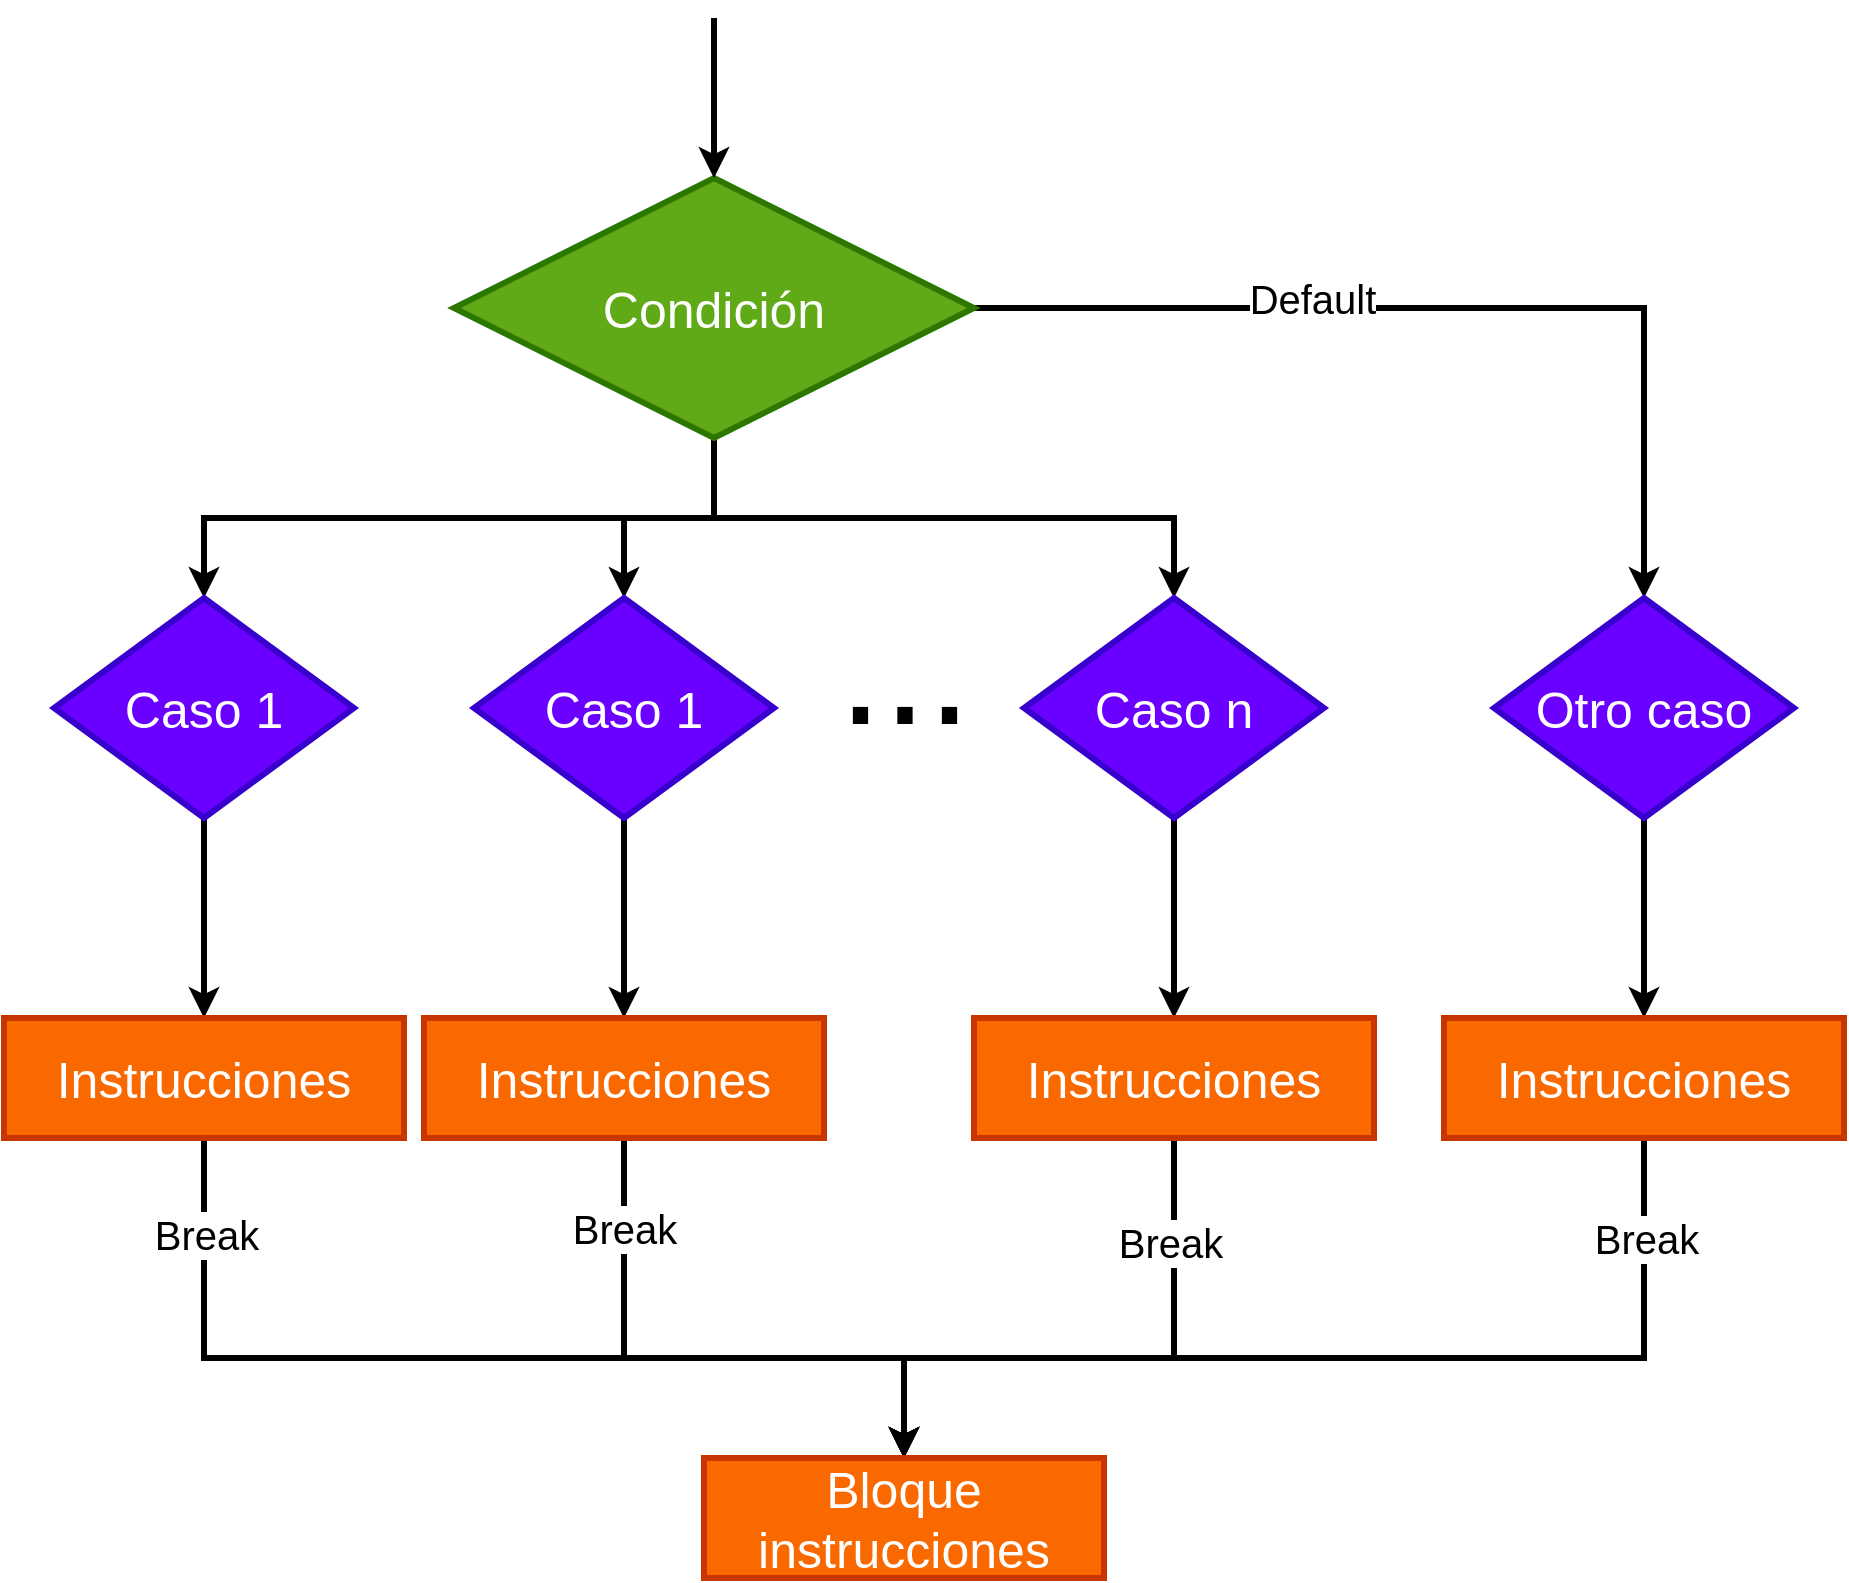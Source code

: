 <mxfile version="21.6.6" type="device">
  <diagram name="Página-1" id="Xa78uboNvgGHjvVbnvwz">
    <mxGraphModel dx="1862" dy="614" grid="1" gridSize="10" guides="1" tooltips="1" connect="1" arrows="1" fold="1" page="1" pageScale="1" pageWidth="827" pageHeight="1169" math="0" shadow="0">
      <root>
        <mxCell id="0" />
        <mxCell id="1" parent="0" />
        <mxCell id="eYWvCYiTG9ZviLroBCJb-7" value="" style="edgeStyle=orthogonalEdgeStyle;rounded=0;orthogonalLoop=1;jettySize=auto;html=1;strokeWidth=3;entryX=0.5;entryY=0;entryDx=0;entryDy=0;" edge="1" parent="1" source="eYWvCYiTG9ZviLroBCJb-1" target="eYWvCYiTG9ZviLroBCJb-21">
          <mxGeometry relative="1" as="geometry">
            <mxPoint x="600" y="165" as="targetPoint" />
            <Array as="points">
              <mxPoint x="735" y="165" />
            </Array>
          </mxGeometry>
        </mxCell>
        <mxCell id="eYWvCYiTG9ZviLroBCJb-10" value="&lt;span style=&quot;font-size: 20px;&quot;&gt;Default&lt;br&gt;&lt;/span&gt;" style="edgeLabel;html=1;align=center;verticalAlign=middle;resizable=0;points=[];" vertex="1" connectable="0" parent="eYWvCYiTG9ZviLroBCJb-7">
          <mxGeometry x="-0.296" relative="1" as="geometry">
            <mxPoint y="-5" as="offset" />
          </mxGeometry>
        </mxCell>
        <mxCell id="eYWvCYiTG9ZviLroBCJb-23" style="edgeStyle=orthogonalEdgeStyle;rounded=0;orthogonalLoop=1;jettySize=auto;html=1;strokeWidth=3;" edge="1" parent="1" source="eYWvCYiTG9ZviLroBCJb-1" target="eYWvCYiTG9ZviLroBCJb-19">
          <mxGeometry relative="1" as="geometry" />
        </mxCell>
        <mxCell id="eYWvCYiTG9ZviLroBCJb-24" style="edgeStyle=orthogonalEdgeStyle;rounded=0;orthogonalLoop=1;jettySize=auto;html=1;entryX=0.5;entryY=0;entryDx=0;entryDy=0;strokeWidth=3;" edge="1" parent="1" source="eYWvCYiTG9ZviLroBCJb-1" target="eYWvCYiTG9ZviLroBCJb-18">
          <mxGeometry relative="1" as="geometry">
            <Array as="points">
              <mxPoint x="270" y="270" />
              <mxPoint x="15" y="270" />
            </Array>
          </mxGeometry>
        </mxCell>
        <mxCell id="eYWvCYiTG9ZviLroBCJb-34" style="edgeStyle=orthogonalEdgeStyle;rounded=0;orthogonalLoop=1;jettySize=auto;html=1;entryX=0.5;entryY=0;entryDx=0;entryDy=0;strokeWidth=3;" edge="1" parent="1" source="eYWvCYiTG9ZviLroBCJb-1" target="eYWvCYiTG9ZviLroBCJb-20">
          <mxGeometry relative="1" as="geometry">
            <Array as="points">
              <mxPoint x="270" y="270" />
              <mxPoint x="500" y="270" />
            </Array>
          </mxGeometry>
        </mxCell>
        <mxCell id="eYWvCYiTG9ZviLroBCJb-1" value="Condición" style="rhombus;whiteSpace=wrap;html=1;fillColor=#60a917;fontColor=#ffffff;strokeColor=#2D7600;strokeWidth=3;fontSize=25;" vertex="1" parent="1">
          <mxGeometry x="140" y="100" width="260" height="130" as="geometry" />
        </mxCell>
        <mxCell id="eYWvCYiTG9ZviLroBCJb-5" value="" style="endArrow=classic;html=1;rounded=0;fontSize=11;strokeWidth=3;entryX=0.5;entryY=0;entryDx=0;entryDy=0;" edge="1" parent="1" target="eYWvCYiTG9ZviLroBCJb-1">
          <mxGeometry width="50" height="50" relative="1" as="geometry">
            <mxPoint x="270" y="20" as="sourcePoint" />
            <mxPoint x="440" y="250" as="targetPoint" />
          </mxGeometry>
        </mxCell>
        <mxCell id="eYWvCYiTG9ZviLroBCJb-29" style="edgeStyle=orthogonalEdgeStyle;rounded=0;orthogonalLoop=1;jettySize=auto;html=1;entryX=0.5;entryY=0;entryDx=0;entryDy=0;strokeWidth=3;" edge="1" parent="1" source="eYWvCYiTG9ZviLroBCJb-18" target="eYWvCYiTG9ZviLroBCJb-26">
          <mxGeometry relative="1" as="geometry" />
        </mxCell>
        <mxCell id="eYWvCYiTG9ZviLroBCJb-18" value="Caso 1" style="rhombus;whiteSpace=wrap;html=1;fillColor=#6a00ff;fontColor=#ffffff;strokeColor=#3700CC;strokeWidth=3;fontSize=25;" vertex="1" parent="1">
          <mxGeometry x="-60" y="310" width="150" height="110" as="geometry" />
        </mxCell>
        <mxCell id="eYWvCYiTG9ZviLroBCJb-30" value="" style="edgeStyle=orthogonalEdgeStyle;rounded=0;orthogonalLoop=1;jettySize=auto;html=1;strokeWidth=3;" edge="1" parent="1" source="eYWvCYiTG9ZviLroBCJb-19" target="eYWvCYiTG9ZviLroBCJb-27">
          <mxGeometry relative="1" as="geometry" />
        </mxCell>
        <mxCell id="eYWvCYiTG9ZviLroBCJb-19" value="Caso 1" style="rhombus;whiteSpace=wrap;html=1;fillColor=#6a00ff;fontColor=#ffffff;strokeColor=#3700CC;strokeWidth=3;fontSize=25;" vertex="1" parent="1">
          <mxGeometry x="150" y="310" width="150" height="110" as="geometry" />
        </mxCell>
        <mxCell id="eYWvCYiTG9ZviLroBCJb-31" value="" style="edgeStyle=orthogonalEdgeStyle;rounded=0;orthogonalLoop=1;jettySize=auto;html=1;strokeWidth=3;" edge="1" parent="1" source="eYWvCYiTG9ZviLroBCJb-20" target="eYWvCYiTG9ZviLroBCJb-28">
          <mxGeometry relative="1" as="geometry" />
        </mxCell>
        <mxCell id="eYWvCYiTG9ZviLroBCJb-20" value="Caso n" style="rhombus;whiteSpace=wrap;html=1;fillColor=#6a00ff;fontColor=#ffffff;strokeColor=#3700CC;strokeWidth=3;fontSize=25;" vertex="1" parent="1">
          <mxGeometry x="425" y="310" width="150" height="110" as="geometry" />
        </mxCell>
        <mxCell id="eYWvCYiTG9ZviLroBCJb-33" value="" style="edgeStyle=orthogonalEdgeStyle;rounded=0;orthogonalLoop=1;jettySize=auto;html=1;strokeWidth=3;" edge="1" parent="1" source="eYWvCYiTG9ZviLroBCJb-21" target="eYWvCYiTG9ZviLroBCJb-32">
          <mxGeometry relative="1" as="geometry" />
        </mxCell>
        <mxCell id="eYWvCYiTG9ZviLroBCJb-21" value="Otro caso" style="rhombus;whiteSpace=wrap;html=1;fillColor=#6a00ff;fontColor=#ffffff;strokeColor=#3700CC;strokeWidth=3;fontSize=25;" vertex="1" parent="1">
          <mxGeometry x="660" y="310" width="150" height="110" as="geometry" />
        </mxCell>
        <mxCell id="eYWvCYiTG9ZviLroBCJb-22" value="..." style="text;html=1;align=center;verticalAlign=middle;resizable=0;points=[];autosize=1;strokeColor=none;fillColor=none;fontSize=80;" vertex="1" parent="1">
          <mxGeometry x="320" y="290" width="90" height="110" as="geometry" />
        </mxCell>
        <mxCell id="eYWvCYiTG9ZviLroBCJb-36" style="edgeStyle=orthogonalEdgeStyle;rounded=0;orthogonalLoop=1;jettySize=auto;html=1;entryX=0.5;entryY=0;entryDx=0;entryDy=0;strokeWidth=3;" edge="1" parent="1" source="eYWvCYiTG9ZviLroBCJb-26" target="eYWvCYiTG9ZviLroBCJb-35">
          <mxGeometry relative="1" as="geometry">
            <Array as="points">
              <mxPoint x="15" y="690" />
              <mxPoint x="365" y="690" />
            </Array>
          </mxGeometry>
        </mxCell>
        <mxCell id="eYWvCYiTG9ZviLroBCJb-42" value="Break" style="edgeLabel;html=1;align=center;verticalAlign=middle;resizable=0;points=[];fontSize=20;" vertex="1" connectable="0" parent="eYWvCYiTG9ZviLroBCJb-36">
          <mxGeometry x="-0.778" y="1" relative="1" as="geometry">
            <mxPoint y="-9" as="offset" />
          </mxGeometry>
        </mxCell>
        <mxCell id="eYWvCYiTG9ZviLroBCJb-26" value="Instrucciones" style="rounded=0;whiteSpace=wrap;html=1;fillColor=#fa6800;fontColor=#ffffff;strokeColor=#C73500;fontSize=25;strokeWidth=3;" vertex="1" parent="1">
          <mxGeometry x="-85" y="520" width="200" height="60" as="geometry" />
        </mxCell>
        <mxCell id="eYWvCYiTG9ZviLroBCJb-38" style="edgeStyle=orthogonalEdgeStyle;rounded=0;orthogonalLoop=1;jettySize=auto;html=1;entryX=0.5;entryY=0;entryDx=0;entryDy=0;strokeWidth=3;" edge="1" parent="1" source="eYWvCYiTG9ZviLroBCJb-27" target="eYWvCYiTG9ZviLroBCJb-35">
          <mxGeometry relative="1" as="geometry">
            <Array as="points">
              <mxPoint x="225" y="690" />
              <mxPoint x="365" y="690" />
            </Array>
          </mxGeometry>
        </mxCell>
        <mxCell id="eYWvCYiTG9ZviLroBCJb-43" value="Break" style="edgeLabel;html=1;align=center;verticalAlign=middle;resizable=0;points=[];fontSize=20;" vertex="1" connectable="0" parent="eYWvCYiTG9ZviLroBCJb-38">
          <mxGeometry x="-0.701" relative="1" as="geometry">
            <mxPoint as="offset" />
          </mxGeometry>
        </mxCell>
        <mxCell id="eYWvCYiTG9ZviLroBCJb-27" value="Instrucciones" style="rounded=0;whiteSpace=wrap;html=1;fillColor=#fa6800;fontColor=#ffffff;strokeColor=#C73500;fontSize=25;strokeWidth=3;" vertex="1" parent="1">
          <mxGeometry x="125" y="520" width="200" height="60" as="geometry" />
        </mxCell>
        <mxCell id="eYWvCYiTG9ZviLroBCJb-40" style="edgeStyle=orthogonalEdgeStyle;rounded=0;orthogonalLoop=1;jettySize=auto;html=1;entryX=0.5;entryY=0;entryDx=0;entryDy=0;strokeWidth=3;" edge="1" parent="1" source="eYWvCYiTG9ZviLroBCJb-28" target="eYWvCYiTG9ZviLroBCJb-35">
          <mxGeometry relative="1" as="geometry">
            <Array as="points">
              <mxPoint x="500" y="690" />
              <mxPoint x="365" y="690" />
            </Array>
          </mxGeometry>
        </mxCell>
        <mxCell id="eYWvCYiTG9ZviLroBCJb-44" value="Break" style="edgeLabel;html=1;align=center;verticalAlign=middle;resizable=0;points=[];fontSize=20;" vertex="1" connectable="0" parent="eYWvCYiTG9ZviLroBCJb-40">
          <mxGeometry x="-0.648" y="-2" relative="1" as="geometry">
            <mxPoint as="offset" />
          </mxGeometry>
        </mxCell>
        <mxCell id="eYWvCYiTG9ZviLroBCJb-28" value="Instrucciones" style="rounded=0;whiteSpace=wrap;html=1;fillColor=#fa6800;fontColor=#ffffff;strokeColor=#C73500;fontSize=25;strokeWidth=3;" vertex="1" parent="1">
          <mxGeometry x="400" y="520" width="200" height="60" as="geometry" />
        </mxCell>
        <mxCell id="eYWvCYiTG9ZviLroBCJb-41" style="edgeStyle=orthogonalEdgeStyle;rounded=0;orthogonalLoop=1;jettySize=auto;html=1;entryX=0.5;entryY=0;entryDx=0;entryDy=0;strokeWidth=3;" edge="1" parent="1" source="eYWvCYiTG9ZviLroBCJb-32" target="eYWvCYiTG9ZviLroBCJb-35">
          <mxGeometry relative="1" as="geometry">
            <Array as="points">
              <mxPoint x="735" y="690" />
              <mxPoint x="365" y="690" />
            </Array>
          </mxGeometry>
        </mxCell>
        <mxCell id="eYWvCYiTG9ZviLroBCJb-45" value="Break" style="edgeLabel;html=1;align=center;verticalAlign=middle;resizable=0;points=[];fontSize=20;" vertex="1" connectable="0" parent="eYWvCYiTG9ZviLroBCJb-41">
          <mxGeometry x="-0.813" y="1" relative="1" as="geometry">
            <mxPoint as="offset" />
          </mxGeometry>
        </mxCell>
        <mxCell id="eYWvCYiTG9ZviLroBCJb-32" value="Instrucciones" style="rounded=0;whiteSpace=wrap;html=1;fillColor=#fa6800;fontColor=#ffffff;strokeColor=#C73500;fontSize=25;strokeWidth=3;" vertex="1" parent="1">
          <mxGeometry x="635" y="520" width="200" height="60" as="geometry" />
        </mxCell>
        <mxCell id="eYWvCYiTG9ZviLroBCJb-35" value="Bloque instrucciones" style="rounded=0;whiteSpace=wrap;html=1;fillColor=#fa6800;fontColor=#ffffff;strokeColor=#C73500;fontSize=25;strokeWidth=3;" vertex="1" parent="1">
          <mxGeometry x="265" y="740" width="200" height="60" as="geometry" />
        </mxCell>
      </root>
    </mxGraphModel>
  </diagram>
</mxfile>
